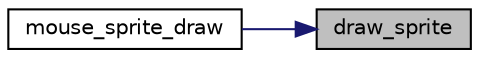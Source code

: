digraph "draw_sprite"
{
 // LATEX_PDF_SIZE
  edge [fontname="Helvetica",fontsize="10",labelfontname="Helvetica",labelfontsize="10"];
  node [fontname="Helvetica",fontsize="10",shape=record];
  rankdir="RL";
  Node1 [label="draw_sprite",height=0.2,width=0.4,color="black", fillcolor="grey75", style="filled", fontcolor="black",tooltip="Draw a xpm to the screen at a specific coordinate."];
  Node1 -> Node2 [dir="back",color="midnightblue",fontsize="10",style="solid",fontname="Helvetica"];
  Node2 [label="mouse_sprite_draw",height=0.2,width=0.4,color="black", fillcolor="white", style="filled",URL="$group__ui.html#ga1466316979fc71ce057db73a3a200130",tooltip="Draw the cursor on the screen."];
}
